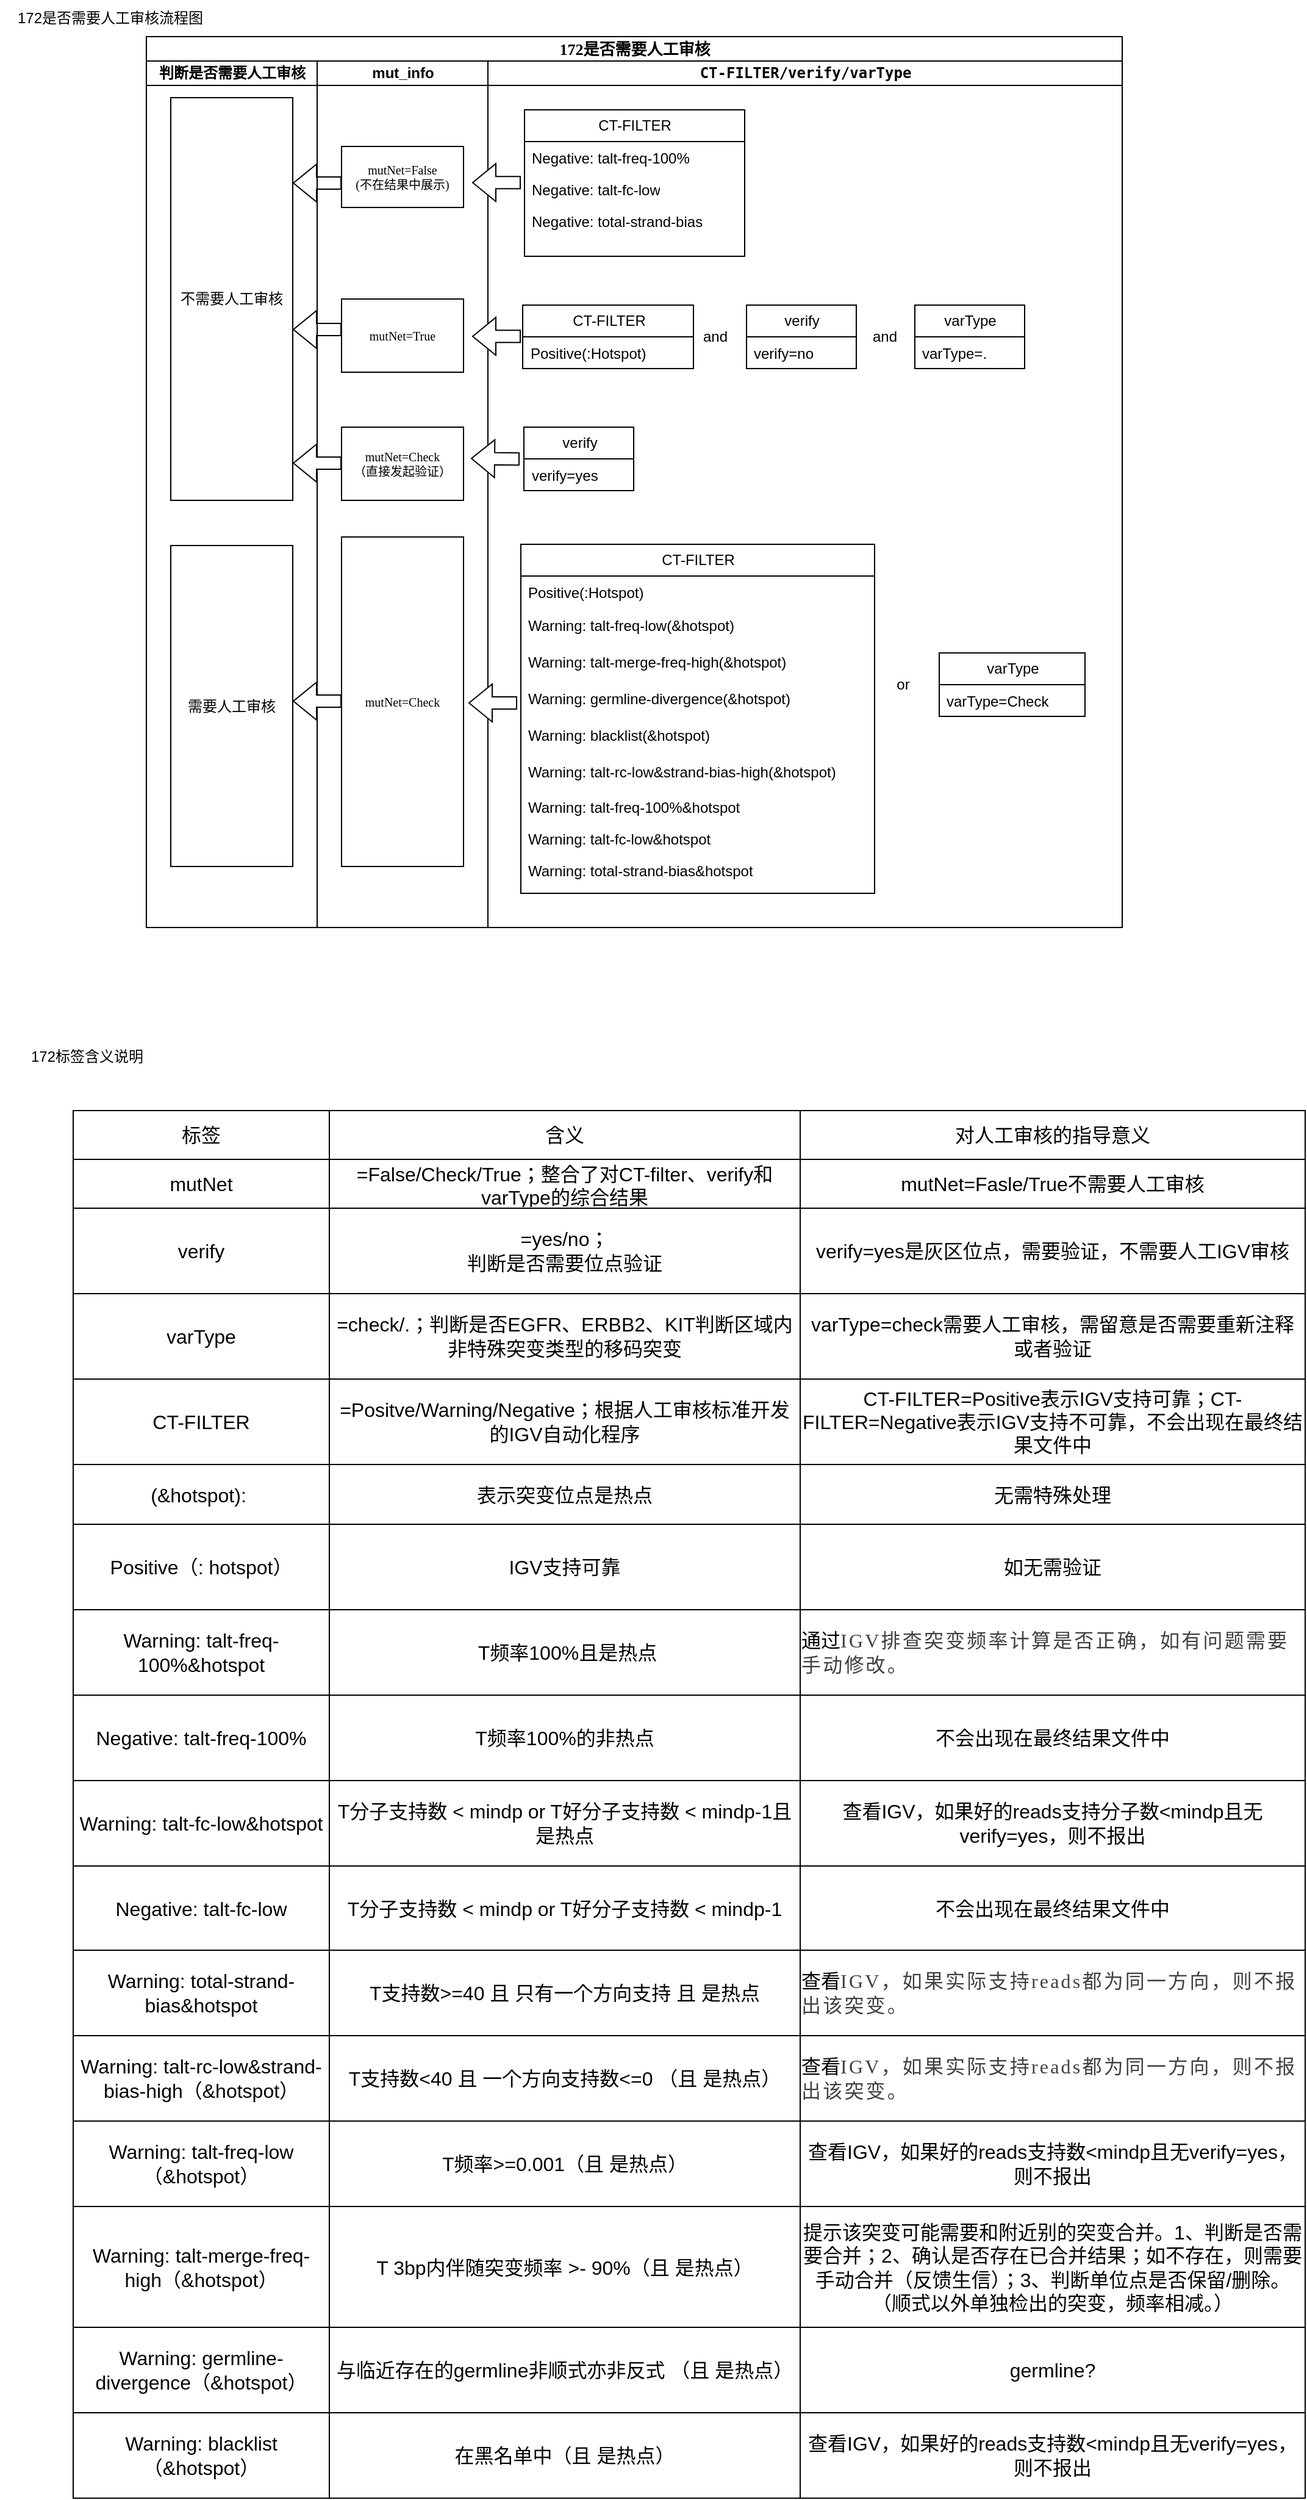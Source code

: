 <mxfile version="23.1.5" type="github">
  <diagram name="172" id="74e2e168-ea6b-b213-b513-2b3c1d86103e">
    <mxGraphModel dx="1036" dy="1428" grid="1" gridSize="10" guides="1" tooltips="1" connect="1" arrows="1" fold="1" page="1" pageScale="1" pageWidth="1100" pageHeight="850" background="none" math="0" shadow="0">
      <root>
        <mxCell id="0" />
        <mxCell id="1" parent="0" />
        <mxCell id="77e6c97f196da883-1" value="&lt;font style=&quot;font-size: 13px;&quot;&gt;172是否需要人工审核&lt;/font&gt;" style="swimlane;html=1;childLayout=stackLayout;startSize=20;rounded=0;shadow=0;labelBackgroundColor=none;strokeWidth=1;fontFamily=Verdana;fontSize=8;align=center;" parent="1" vertex="1">
          <mxGeometry x="120" y="-810" width="800" height="730" as="geometry" />
        </mxCell>
        <mxCell id="77e6c97f196da883-2" value="判断是否需要人工审核" style="swimlane;html=1;startSize=20;shadow=0;" parent="77e6c97f196da883-1" vertex="1">
          <mxGeometry y="20" width="140" height="710" as="geometry" />
        </mxCell>
        <mxCell id="77e6c97f196da883-8" value="不需要人工审核" style="rounded=0;whiteSpace=wrap;html=1;shadow=0;labelBackgroundColor=none;strokeWidth=1;fontFamily=Verdana;fontSize=12;align=center;glass=1;fillColor=none;" parent="77e6c97f196da883-2" vertex="1">
          <mxGeometry x="20" y="30" width="100" height="330" as="geometry" />
        </mxCell>
        <mxCell id="Ntkf2nLQN6CGH8CM93F0-73" value="需要人工审核" style="rounded=0;whiteSpace=wrap;html=1;shadow=0;labelBackgroundColor=none;strokeWidth=1;fontFamily=Verdana;fontSize=12;align=center;glass=1;fillColor=none;" parent="77e6c97f196da883-2" vertex="1">
          <mxGeometry x="20" y="397" width="100" height="263" as="geometry" />
        </mxCell>
        <mxCell id="a5Jmv1ovsEIgKHmmvxp4-178" value="" style="shape=flexArrow;endArrow=classic;html=1;rounded=0;fillColor=default;" parent="77e6c97f196da883-2" edge="1">
          <mxGeometry width="50" height="50" relative="1" as="geometry">
            <mxPoint x="160" y="220" as="sourcePoint" />
            <mxPoint x="120" y="220" as="targetPoint" />
          </mxGeometry>
        </mxCell>
        <mxCell id="a5Jmv1ovsEIgKHmmvxp4-177" value="" style="shape=flexArrow;endArrow=classic;html=1;rounded=0;fillColor=default;" parent="77e6c97f196da883-2" edge="1">
          <mxGeometry width="50" height="50" relative="1" as="geometry">
            <mxPoint x="160" y="100" as="sourcePoint" />
            <mxPoint x="120" y="100" as="targetPoint" />
          </mxGeometry>
        </mxCell>
        <mxCell id="77e6c97f196da883-3" value="mut_info" style="swimlane;html=1;startSize=20;shadow=0;" parent="77e6c97f196da883-1" vertex="1">
          <mxGeometry x="140" y="20" width="140" height="710" as="geometry" />
        </mxCell>
        <mxCell id="Ntkf2nLQN6CGH8CM93F0-67" value="mutNet=True" style="rounded=0;whiteSpace=wrap;html=1;shadow=0;labelBackgroundColor=none;strokeWidth=1;fontFamily=Verdana;fontSize=10;align=center;glass=1;fillStyle=auto;fillColor=none;" parent="77e6c97f196da883-3" vertex="1">
          <mxGeometry x="20" y="195" width="100" height="60" as="geometry" />
        </mxCell>
        <mxCell id="Ntkf2nLQN6CGH8CM93F0-69" value="mutNet=Check" style="rounded=0;whiteSpace=wrap;html=1;shadow=0;labelBackgroundColor=none;strokeWidth=1;fontFamily=Verdana;fontSize=10;align=center;glass=1;fillStyle=auto;fillColor=none;" parent="77e6c97f196da883-3" vertex="1">
          <mxGeometry x="20" y="390" width="100" height="270" as="geometry" />
        </mxCell>
        <mxCell id="Ntkf2nLQN6CGH8CM93F0-68" value="mutNet=False&lt;br&gt;(不在结果中展示)" style="rounded=0;whiteSpace=wrap;html=1;shadow=0;labelBackgroundColor=none;strokeWidth=1;fontFamily=Verdana;fontSize=10;align=center;glass=1;fillStyle=auto;fillColor=none;" parent="77e6c97f196da883-3" vertex="1">
          <mxGeometry x="20" y="70" width="100" height="50" as="geometry" />
        </mxCell>
        <mxCell id="a5Jmv1ovsEIgKHmmvxp4-11" value="mutNet=Check&lt;br&gt;（直接发起验证）" style="rounded=0;whiteSpace=wrap;html=1;shadow=0;labelBackgroundColor=none;strokeWidth=1;fontFamily=Verdana;fontSize=10;align=center;glass=1;fillStyle=auto;fillColor=none;" parent="77e6c97f196da883-3" vertex="1">
          <mxGeometry x="20" y="300" width="100" height="60" as="geometry" />
        </mxCell>
        <mxCell id="a5Jmv1ovsEIgKHmmvxp4-179" value="" style="shape=flexArrow;endArrow=classic;html=1;rounded=0;fillColor=default;" parent="77e6c97f196da883-3" edge="1">
          <mxGeometry width="50" height="50" relative="1" as="geometry">
            <mxPoint x="20" y="524.5" as="sourcePoint" />
            <mxPoint x="-20" y="524.5" as="targetPoint" />
          </mxGeometry>
        </mxCell>
        <mxCell id="a5Jmv1ovsEIgKHmmvxp4-170" value="" style="shape=flexArrow;endArrow=classic;html=1;rounded=0;fillColor=default;" parent="77e6c97f196da883-3" edge="1">
          <mxGeometry width="50" height="50" relative="1" as="geometry">
            <mxPoint x="20" y="329.5" as="sourcePoint" />
            <mxPoint x="-20" y="329.5" as="targetPoint" />
          </mxGeometry>
        </mxCell>
        <mxCell id="77e6c97f196da883-5" value="&lt;code&gt;&lt;b&gt;CT-FILTER/verify/varType&lt;/b&gt;&lt;/code&gt;" style="swimlane;html=1;startSize=20;fontStyle=0;shadow=0;" parent="77e6c97f196da883-1" vertex="1">
          <mxGeometry x="280" y="20" width="520" height="710" as="geometry" />
        </mxCell>
        <mxCell id="74XeSMvvcMfbmq75COJw-82" value="CT-FILTER" style="swimlane;fontStyle=0;childLayout=stackLayout;horizontal=1;startSize=26;fillColor=none;horizontalStack=0;resizeParent=1;resizeParentMax=0;resizeLast=0;collapsible=1;marginBottom=0;html=1;swimlaneFillColor=none;" parent="77e6c97f196da883-5" vertex="1">
          <mxGeometry x="30" y="40" width="180.5" height="120" as="geometry" />
        </mxCell>
        <mxCell id="74XeSMvvcMfbmq75COJw-83" value="Negative:&amp;nbsp;talt-freq-100%" style="text;strokeColor=none;fillColor=none;align=left;verticalAlign=top;spacingLeft=4;spacingRight=4;overflow=hidden;rotatable=0;points=[[0,0.5],[1,0.5]];portConstraint=eastwest;whiteSpace=wrap;html=1;" parent="74XeSMvvcMfbmq75COJw-82" vertex="1">
          <mxGeometry y="26" width="180.5" height="26" as="geometry" />
        </mxCell>
        <mxCell id="74XeSMvvcMfbmq75COJw-84" value="Negative:&amp;nbsp;talt-fc-low" style="text;strokeColor=none;fillColor=none;align=left;verticalAlign=top;spacingLeft=4;spacingRight=4;overflow=hidden;rotatable=0;points=[[0,0.5],[1,0.5]];portConstraint=eastwest;whiteSpace=wrap;html=1;" parent="74XeSMvvcMfbmq75COJw-82" vertex="1">
          <mxGeometry y="52" width="180.5" height="26" as="geometry" />
        </mxCell>
        <mxCell id="74XeSMvvcMfbmq75COJw-85" value="Negative:&amp;nbsp;total-strand-bias" style="text;strokeColor=none;fillColor=none;align=left;verticalAlign=top;spacingLeft=4;spacingRight=4;overflow=hidden;rotatable=0;points=[[0,0.5],[1,0.5]];portConstraint=eastwest;whiteSpace=wrap;html=1;" parent="74XeSMvvcMfbmq75COJw-82" vertex="1">
          <mxGeometry y="78" width="180.5" height="42" as="geometry" />
        </mxCell>
        <mxCell id="74XeSMvvcMfbmq75COJw-87" value="CT-FILTER" style="swimlane;fontStyle=0;childLayout=stackLayout;horizontal=1;startSize=26;fillColor=none;horizontalStack=0;resizeParent=1;resizeParentMax=0;resizeLast=0;collapsible=1;marginBottom=0;html=1;" parent="77e6c97f196da883-5" vertex="1">
          <mxGeometry x="28.5" y="200" width="140" height="52" as="geometry" />
        </mxCell>
        <mxCell id="74XeSMvvcMfbmq75COJw-88" value="Positive(:Hotspot)" style="text;strokeColor=none;fillColor=none;align=left;verticalAlign=top;spacingLeft=4;spacingRight=4;overflow=hidden;rotatable=0;points=[[0,0.5],[1,0.5]];portConstraint=eastwest;whiteSpace=wrap;html=1;" parent="74XeSMvvcMfbmq75COJw-87" vertex="1">
          <mxGeometry y="26" width="140" height="26" as="geometry" />
        </mxCell>
        <mxCell id="74XeSMvvcMfbmq75COJw-91" value="verify" style="swimlane;fontStyle=0;childLayout=stackLayout;horizontal=1;startSize=26;fillColor=none;horizontalStack=0;resizeParent=1;resizeParentMax=0;resizeLast=0;collapsible=1;marginBottom=0;html=1;" parent="77e6c97f196da883-5" vertex="1">
          <mxGeometry x="212" y="200" width="90" height="52" as="geometry" />
        </mxCell>
        <mxCell id="74XeSMvvcMfbmq75COJw-92" value="verify=no" style="text;strokeColor=none;fillColor=none;align=left;verticalAlign=top;spacingLeft=4;spacingRight=4;overflow=hidden;rotatable=0;points=[[0,0.5],[1,0.5]];portConstraint=eastwest;whiteSpace=wrap;html=1;" parent="74XeSMvvcMfbmq75COJw-91" vertex="1">
          <mxGeometry y="26" width="90" height="26" as="geometry" />
        </mxCell>
        <mxCell id="74XeSMvvcMfbmq75COJw-94" value="varType" style="swimlane;fontStyle=0;childLayout=stackLayout;horizontal=1;startSize=26;fillColor=none;horizontalStack=0;resizeParent=1;resizeParentMax=0;resizeLast=0;collapsible=1;marginBottom=0;html=1;" parent="77e6c97f196da883-5" vertex="1">
          <mxGeometry x="350" y="200" width="90" height="52" as="geometry" />
        </mxCell>
        <mxCell id="74XeSMvvcMfbmq75COJw-95" value="varType=." style="text;strokeColor=none;fillColor=none;align=left;verticalAlign=top;spacingLeft=4;spacingRight=4;overflow=hidden;rotatable=0;points=[[0,0.5],[1,0.5]];portConstraint=eastwest;whiteSpace=wrap;html=1;" parent="74XeSMvvcMfbmq75COJw-94" vertex="1">
          <mxGeometry y="26" width="90" height="26" as="geometry" />
        </mxCell>
        <mxCell id="a5Jmv1ovsEIgKHmmvxp4-5" value="and" style="text;html=1;align=center;verticalAlign=middle;resizable=0;points=[];autosize=1;strokeColor=none;fillColor=none;" parent="77e6c97f196da883-5" vertex="1">
          <mxGeometry x="305" y="211" width="40" height="30" as="geometry" />
        </mxCell>
        <mxCell id="a5Jmv1ovsEIgKHmmvxp4-6" value="and" style="text;html=1;align=center;verticalAlign=middle;resizable=0;points=[];autosize=1;strokeColor=none;fillColor=none;" parent="77e6c97f196da883-5" vertex="1">
          <mxGeometry x="165.5" y="211" width="40" height="30" as="geometry" />
        </mxCell>
        <mxCell id="a5Jmv1ovsEIgKHmmvxp4-7" value="CT-FILTER" style="swimlane;fontStyle=0;childLayout=stackLayout;horizontal=1;startSize=26;fillColor=none;horizontalStack=0;resizeParent=1;resizeParentMax=0;resizeLast=0;collapsible=1;marginBottom=0;html=1;" parent="77e6c97f196da883-5" vertex="1">
          <mxGeometry x="27" y="396" width="290" height="286" as="geometry" />
        </mxCell>
        <mxCell id="JdmcM7TiIVC_QfUCIf37-8" value="Positive(:Hotspot)" style="text;strokeColor=none;fillColor=none;align=left;verticalAlign=top;spacingLeft=4;spacingRight=4;overflow=hidden;rotatable=0;points=[[0,0.5],[1,0.5]];portConstraint=eastwest;whiteSpace=wrap;html=1;" vertex="1" parent="a5Jmv1ovsEIgKHmmvxp4-7">
          <mxGeometry y="26" width="290" height="26" as="geometry" />
        </mxCell>
        <mxCell id="a5Jmv1ovsEIgKHmmvxp4-130" value="Warning:&amp;nbsp;talt-freq-low(&amp;amp;hotspot)" style="text;fillColor=none;align=left;verticalAlign=middle;spacingLeft=4;spacingRight=4;overflow=hidden;points=[[0,0.5],[1,0.5]];portConstraint=eastwest;rotatable=0;whiteSpace=wrap;html=1;" parent="a5Jmv1ovsEIgKHmmvxp4-7" vertex="1">
          <mxGeometry y="52" width="290" height="30" as="geometry" />
        </mxCell>
        <mxCell id="a5Jmv1ovsEIgKHmmvxp4-128" value="Warning:&amp;nbsp;talt-merge-freq-high(&amp;amp;hotspot)" style="text;strokeColor=none;fillColor=none;align=left;verticalAlign=middle;spacingLeft=4;spacingRight=4;overflow=hidden;points=[[0,0.5],[1,0.5]];portConstraint=eastwest;rotatable=0;whiteSpace=wrap;html=1;" parent="a5Jmv1ovsEIgKHmmvxp4-7" vertex="1">
          <mxGeometry y="82" width="290" height="30" as="geometry" />
        </mxCell>
        <mxCell id="a5Jmv1ovsEIgKHmmvxp4-127" value="Warning:&amp;nbsp;germline-divergence(&amp;amp;hotspot)" style="text;strokeColor=none;fillColor=none;align=left;verticalAlign=middle;spacingLeft=4;spacingRight=4;overflow=hidden;points=[[0,0.5],[1,0.5]];portConstraint=eastwest;rotatable=0;whiteSpace=wrap;html=1;" parent="a5Jmv1ovsEIgKHmmvxp4-7" vertex="1">
          <mxGeometry y="112" width="290" height="30" as="geometry" />
        </mxCell>
        <mxCell id="a5Jmv1ovsEIgKHmmvxp4-126" value="Warning:&amp;nbsp;blacklist(&amp;amp;hotspot)" style="text;strokeColor=none;fillColor=none;align=left;verticalAlign=middle;spacingLeft=4;spacingRight=4;overflow=hidden;points=[[0,0.5],[1,0.5]];portConstraint=eastwest;rotatable=0;whiteSpace=wrap;html=1;" parent="a5Jmv1ovsEIgKHmmvxp4-7" vertex="1">
          <mxGeometry y="142" width="290" height="30" as="geometry" />
        </mxCell>
        <mxCell id="a5Jmv1ovsEIgKHmmvxp4-125" value="Warning:&amp;nbsp;talt-rc-low&amp;amp;strand-bias-high(&amp;amp;hotspot)" style="text;strokeColor=none;fillColor=none;align=left;verticalAlign=middle;spacingLeft=4;spacingRight=4;overflow=hidden;points=[[0,0.5],[1,0.5]];portConstraint=eastwest;rotatable=0;whiteSpace=wrap;html=1;" parent="a5Jmv1ovsEIgKHmmvxp4-7" vertex="1">
          <mxGeometry y="172" width="290" height="30" as="geometry" />
        </mxCell>
        <mxCell id="a5Jmv1ovsEIgKHmmvxp4-117" value="" style="group;strokeColor=none;" parent="a5Jmv1ovsEIgKHmmvxp4-7" vertex="1" connectable="0">
          <mxGeometry y="202" width="290" height="84" as="geometry" />
        </mxCell>
        <mxCell id="a5Jmv1ovsEIgKHmmvxp4-8" value="Warning:&amp;nbsp;talt-freq-100%&amp;amp;hotspot" style="text;strokeColor=none;fillColor=none;align=left;verticalAlign=top;spacingLeft=4;spacingRight=4;overflow=hidden;rotatable=0;points=[[0,0.5],[1,0.5]];portConstraint=eastwest;whiteSpace=wrap;html=1;" parent="a5Jmv1ovsEIgKHmmvxp4-117" vertex="1">
          <mxGeometry width="290" height="26" as="geometry" />
        </mxCell>
        <mxCell id="a5Jmv1ovsEIgKHmmvxp4-9" value="Warning: talt-fc-low&amp;amp;hotspot" style="text;strokeColor=none;fillColor=none;align=left;verticalAlign=top;spacingLeft=4;spacingRight=4;overflow=hidden;rotatable=0;points=[[0,0.5],[1,0.5]];portConstraint=eastwest;whiteSpace=wrap;html=1;" parent="a5Jmv1ovsEIgKHmmvxp4-117" vertex="1">
          <mxGeometry y="26" width="290" height="26" as="geometry" />
        </mxCell>
        <mxCell id="a5Jmv1ovsEIgKHmmvxp4-10" value="Warning:&amp;nbsp;total-strand-bias&amp;amp;hotspot" style="text;strokeColor=none;fillColor=none;align=left;verticalAlign=top;spacingLeft=4;spacingRight=4;overflow=hidden;rotatable=0;points=[[0,0.5],[1,0.5]];portConstraint=eastwest;whiteSpace=wrap;html=1;" parent="a5Jmv1ovsEIgKHmmvxp4-117" vertex="1">
          <mxGeometry y="52" width="290" height="32" as="geometry" />
        </mxCell>
        <mxCell id="a5Jmv1ovsEIgKHmmvxp4-40" value="verify" style="swimlane;fontStyle=0;childLayout=stackLayout;horizontal=1;startSize=26;fillColor=none;horizontalStack=0;resizeParent=1;resizeParentMax=0;resizeLast=0;collapsible=1;marginBottom=0;html=1;" parent="77e6c97f196da883-5" vertex="1">
          <mxGeometry x="29.5" y="300" width="90" height="52" as="geometry" />
        </mxCell>
        <mxCell id="a5Jmv1ovsEIgKHmmvxp4-41" value="verify=yes" style="text;strokeColor=none;fillColor=none;align=left;verticalAlign=top;spacingLeft=4;spacingRight=4;overflow=hidden;rotatable=0;points=[[0,0.5],[1,0.5]];portConstraint=eastwest;whiteSpace=wrap;html=1;" parent="a5Jmv1ovsEIgKHmmvxp4-40" vertex="1">
          <mxGeometry y="26" width="90" height="26" as="geometry" />
        </mxCell>
        <mxCell id="a5Jmv1ovsEIgKHmmvxp4-69" value="varType" style="swimlane;fontStyle=0;childLayout=stackLayout;horizontal=1;startSize=26;fillColor=none;horizontalStack=0;resizeParent=1;resizeParentMax=0;resizeLast=0;collapsible=1;marginBottom=0;html=1;" parent="77e6c97f196da883-5" vertex="1">
          <mxGeometry x="370" y="485" width="119.5" height="52" as="geometry" />
        </mxCell>
        <mxCell id="a5Jmv1ovsEIgKHmmvxp4-70" value="varType=Check" style="text;strokeColor=none;fillColor=none;align=left;verticalAlign=top;spacingLeft=4;spacingRight=4;overflow=hidden;rotatable=0;points=[[0,0.5],[1,0.5]];portConstraint=eastwest;whiteSpace=wrap;html=1;" parent="a5Jmv1ovsEIgKHmmvxp4-69" vertex="1">
          <mxGeometry y="26" width="119.5" height="26" as="geometry" />
        </mxCell>
        <mxCell id="a5Jmv1ovsEIgKHmmvxp4-115" value="or" style="text;html=1;align=center;verticalAlign=middle;resizable=0;points=[];autosize=1;strokeColor=none;fillColor=none;" parent="77e6c97f196da883-5" vertex="1">
          <mxGeometry x="325" y="496" width="30" height="30" as="geometry" />
        </mxCell>
        <mxCell id="a5Jmv1ovsEIgKHmmvxp4-171" value="" style="shape=flexArrow;endArrow=classic;html=1;rounded=0;fillColor=default;" parent="77e6c97f196da883-5" edge="1">
          <mxGeometry width="50" height="50" relative="1" as="geometry">
            <mxPoint x="24" y="526" as="sourcePoint" />
            <mxPoint x="-16" y="526" as="targetPoint" />
          </mxGeometry>
        </mxCell>
        <mxCell id="a5Jmv1ovsEIgKHmmvxp4-172" value="" style="shape=flexArrow;endArrow=classic;html=1;rounded=0;fillColor=default;" parent="77e6c97f196da883-5" edge="1">
          <mxGeometry width="50" height="50" relative="1" as="geometry">
            <mxPoint x="27" y="225.58" as="sourcePoint" />
            <mxPoint x="-13" y="225.58" as="targetPoint" />
          </mxGeometry>
        </mxCell>
        <mxCell id="a5Jmv1ovsEIgKHmmvxp4-169" value="" style="shape=flexArrow;endArrow=classic;html=1;rounded=0;fillColor=default;" parent="77e6c97f196da883-5" edge="1">
          <mxGeometry width="50" height="50" relative="1" as="geometry">
            <mxPoint x="27" y="99.58" as="sourcePoint" />
            <mxPoint x="-13" y="99.58" as="targetPoint" />
          </mxGeometry>
        </mxCell>
        <mxCell id="a5Jmv1ovsEIgKHmmvxp4-168" value="" style="shape=flexArrow;endArrow=classic;html=1;rounded=0;fillColor=default;" parent="77e6c97f196da883-5" edge="1">
          <mxGeometry width="50" height="50" relative="1" as="geometry">
            <mxPoint x="26" y="326.08" as="sourcePoint" />
            <mxPoint x="-14" y="325.58" as="targetPoint" />
          </mxGeometry>
        </mxCell>
        <mxCell id="sK7v8ZVmqhWhGG1hjcXt-1" value="172是否需要人工审核流程图" style="text;html=1;align=center;verticalAlign=middle;resizable=0;points=[];autosize=1;strokeColor=none;fillColor=none;" parent="1" vertex="1">
          <mxGeometry y="-840" width="180" height="30" as="geometry" />
        </mxCell>
        <mxCell id="sK7v8ZVmqhWhGG1hjcXt-2" value="172标签含义说明" style="text;html=1;align=center;verticalAlign=middle;resizable=0;points=[];autosize=1;strokeColor=none;fillColor=none;" parent="1" vertex="1">
          <mxGeometry x="11" y="11" width="120" height="30" as="geometry" />
        </mxCell>
        <mxCell id="PxTjI0f82RKwkP7TFESD-1" value="" style="shape=table;startSize=0;container=1;collapsible=0;childLayout=tableLayout;fontSize=16;" parent="1" vertex="1">
          <mxGeometry x="60" y="70" width="1010.0" height="1137" as="geometry" />
        </mxCell>
        <mxCell id="PxTjI0f82RKwkP7TFESD-2" value="" style="shape=tableRow;horizontal=0;startSize=0;swimlaneHead=0;swimlaneBody=0;strokeColor=inherit;top=0;left=0;bottom=0;right=0;collapsible=0;dropTarget=0;fillColor=none;points=[[0,0.5],[1,0.5]];portConstraint=eastwest;fontSize=16;" parent="PxTjI0f82RKwkP7TFESD-1" vertex="1">
          <mxGeometry width="1010.0" height="40" as="geometry" />
        </mxCell>
        <mxCell id="PxTjI0f82RKwkP7TFESD-3" value="标签" style="shape=partialRectangle;html=1;whiteSpace=wrap;connectable=0;strokeColor=inherit;overflow=hidden;fillColor=none;top=0;left=0;bottom=0;right=0;pointerEvents=1;fontSize=16;" parent="PxTjI0f82RKwkP7TFESD-2" vertex="1">
          <mxGeometry width="210" height="40" as="geometry">
            <mxRectangle width="210" height="40" as="alternateBounds" />
          </mxGeometry>
        </mxCell>
        <mxCell id="PxTjI0f82RKwkP7TFESD-4" value="含义" style="shape=partialRectangle;html=1;whiteSpace=wrap;connectable=0;strokeColor=inherit;overflow=hidden;fillColor=none;top=0;left=0;bottom=0;right=0;pointerEvents=1;fontSize=16;" parent="PxTjI0f82RKwkP7TFESD-2" vertex="1">
          <mxGeometry x="210" width="386" height="40" as="geometry">
            <mxRectangle width="386" height="40" as="alternateBounds" />
          </mxGeometry>
        </mxCell>
        <mxCell id="PxTjI0f82RKwkP7TFESD-5" value="对人工审核的指导意义" style="shape=partialRectangle;html=1;whiteSpace=wrap;connectable=0;strokeColor=inherit;overflow=hidden;fillColor=none;top=0;left=0;bottom=0;right=0;pointerEvents=1;fontSize=16;" parent="PxTjI0f82RKwkP7TFESD-2" vertex="1">
          <mxGeometry x="596" width="414" height="40" as="geometry">
            <mxRectangle width="414" height="40" as="alternateBounds" />
          </mxGeometry>
        </mxCell>
        <mxCell id="PxTjI0f82RKwkP7TFESD-6" value="" style="shape=tableRow;horizontal=0;startSize=0;swimlaneHead=0;swimlaneBody=0;strokeColor=inherit;top=0;left=0;bottom=0;right=0;collapsible=0;dropTarget=0;fillColor=none;points=[[0,0.5],[1,0.5]];portConstraint=eastwest;fontSize=16;" parent="PxTjI0f82RKwkP7TFESD-1" vertex="1">
          <mxGeometry y="40" width="1010.0" height="40" as="geometry" />
        </mxCell>
        <mxCell id="PxTjI0f82RKwkP7TFESD-7" value="mutNet" style="shape=partialRectangle;html=1;whiteSpace=wrap;connectable=0;strokeColor=inherit;overflow=hidden;fillColor=none;top=0;left=0;bottom=0;right=0;pointerEvents=1;fontSize=16;" parent="PxTjI0f82RKwkP7TFESD-6" vertex="1">
          <mxGeometry width="210" height="40" as="geometry">
            <mxRectangle width="210" height="40" as="alternateBounds" />
          </mxGeometry>
        </mxCell>
        <mxCell id="PxTjI0f82RKwkP7TFESD-8" value="=False/Check/True；整合了对CT-filter、verify和varType的综合结果" style="shape=partialRectangle;html=1;whiteSpace=wrap;connectable=0;strokeColor=inherit;overflow=hidden;fillColor=none;top=0;left=0;bottom=0;right=0;pointerEvents=1;fontSize=16;" parent="PxTjI0f82RKwkP7TFESD-6" vertex="1">
          <mxGeometry x="210" width="386" height="40" as="geometry">
            <mxRectangle width="386" height="40" as="alternateBounds" />
          </mxGeometry>
        </mxCell>
        <mxCell id="PxTjI0f82RKwkP7TFESD-9" value="mutNet=Fasle/True不需要人工审核" style="shape=partialRectangle;html=1;whiteSpace=wrap;connectable=0;strokeColor=inherit;overflow=hidden;fillColor=none;top=0;left=0;bottom=0;right=0;pointerEvents=1;fontSize=16;" parent="PxTjI0f82RKwkP7TFESD-6" vertex="1">
          <mxGeometry x="596" width="414" height="40" as="geometry">
            <mxRectangle width="414" height="40" as="alternateBounds" />
          </mxGeometry>
        </mxCell>
        <mxCell id="PxTjI0f82RKwkP7TFESD-22" value="" style="shape=tableRow;horizontal=0;startSize=0;swimlaneHead=0;swimlaneBody=0;strokeColor=inherit;top=0;left=0;bottom=0;right=0;collapsible=0;dropTarget=0;fillColor=none;points=[[0,0.5],[1,0.5]];portConstraint=eastwest;fontSize=16;" parent="PxTjI0f82RKwkP7TFESD-1" vertex="1">
          <mxGeometry y="80" width="1010.0" height="70" as="geometry" />
        </mxCell>
        <mxCell id="PxTjI0f82RKwkP7TFESD-23" value="verify" style="shape=partialRectangle;html=1;whiteSpace=wrap;connectable=0;strokeColor=inherit;overflow=hidden;fillColor=none;top=0;left=0;bottom=0;right=0;pointerEvents=1;fontSize=16;" parent="PxTjI0f82RKwkP7TFESD-22" vertex="1">
          <mxGeometry width="210" height="70" as="geometry">
            <mxRectangle width="210" height="70" as="alternateBounds" />
          </mxGeometry>
        </mxCell>
        <mxCell id="PxTjI0f82RKwkP7TFESD-24" value="=yes/no；&lt;br&gt;判断是否需要位点验证" style="shape=partialRectangle;html=1;whiteSpace=wrap;connectable=0;strokeColor=inherit;overflow=hidden;fillColor=none;top=0;left=0;bottom=0;right=0;pointerEvents=1;fontSize=16;" parent="PxTjI0f82RKwkP7TFESD-22" vertex="1">
          <mxGeometry x="210" width="386" height="70" as="geometry">
            <mxRectangle width="386" height="70" as="alternateBounds" />
          </mxGeometry>
        </mxCell>
        <mxCell id="PxTjI0f82RKwkP7TFESD-25" value="verify=yes是灰区位点，需要验证，不需要人工IGV审核" style="shape=partialRectangle;html=1;whiteSpace=wrap;connectable=0;strokeColor=inherit;overflow=hidden;fillColor=none;top=0;left=0;bottom=0;right=0;pointerEvents=1;fontSize=16;" parent="PxTjI0f82RKwkP7TFESD-22" vertex="1">
          <mxGeometry x="596" width="414" height="70" as="geometry">
            <mxRectangle width="414" height="70" as="alternateBounds" />
          </mxGeometry>
        </mxCell>
        <mxCell id="PxTjI0f82RKwkP7TFESD-18" value="" style="shape=tableRow;horizontal=0;startSize=0;swimlaneHead=0;swimlaneBody=0;strokeColor=inherit;top=0;left=0;bottom=0;right=0;collapsible=0;dropTarget=0;fillColor=none;points=[[0,0.5],[1,0.5]];portConstraint=eastwest;fontSize=16;" parent="PxTjI0f82RKwkP7TFESD-1" vertex="1">
          <mxGeometry y="150" width="1010.0" height="70" as="geometry" />
        </mxCell>
        <mxCell id="PxTjI0f82RKwkP7TFESD-19" value="varType" style="shape=partialRectangle;html=1;whiteSpace=wrap;connectable=0;strokeColor=inherit;overflow=hidden;fillColor=none;top=0;left=0;bottom=0;right=0;pointerEvents=1;fontSize=16;" parent="PxTjI0f82RKwkP7TFESD-18" vertex="1">
          <mxGeometry width="210" height="70" as="geometry">
            <mxRectangle width="210" height="70" as="alternateBounds" />
          </mxGeometry>
        </mxCell>
        <mxCell id="PxTjI0f82RKwkP7TFESD-20" value="=check/.；判断是否EGFR、ERBB2、KIT判断区域内非特殊突变类型的移码突变" style="shape=partialRectangle;html=1;whiteSpace=wrap;connectable=0;strokeColor=inherit;overflow=hidden;fillColor=none;top=0;left=0;bottom=0;right=0;pointerEvents=1;fontSize=16;" parent="PxTjI0f82RKwkP7TFESD-18" vertex="1">
          <mxGeometry x="210" width="386" height="70" as="geometry">
            <mxRectangle width="386" height="70" as="alternateBounds" />
          </mxGeometry>
        </mxCell>
        <mxCell id="PxTjI0f82RKwkP7TFESD-21" value="varType=check需要人工审核，需留意是否需要重新注释或者验证" style="shape=partialRectangle;html=1;whiteSpace=wrap;connectable=0;strokeColor=inherit;overflow=hidden;fillColor=none;top=0;left=0;bottom=0;right=0;pointerEvents=1;fontSize=16;" parent="PxTjI0f82RKwkP7TFESD-18" vertex="1">
          <mxGeometry x="596" width="414" height="70" as="geometry">
            <mxRectangle width="414" height="70" as="alternateBounds" />
          </mxGeometry>
        </mxCell>
        <mxCell id="PxTjI0f82RKwkP7TFESD-30" value="" style="shape=tableRow;horizontal=0;startSize=0;swimlaneHead=0;swimlaneBody=0;strokeColor=inherit;top=0;left=0;bottom=0;right=0;collapsible=0;dropTarget=0;fillColor=none;points=[[0,0.5],[1,0.5]];portConstraint=eastwest;fontSize=16;" parent="PxTjI0f82RKwkP7TFESD-1" vertex="1">
          <mxGeometry y="220" width="1010.0" height="70" as="geometry" />
        </mxCell>
        <mxCell id="PxTjI0f82RKwkP7TFESD-31" value="CT-FILTER" style="shape=partialRectangle;html=1;whiteSpace=wrap;connectable=0;strokeColor=inherit;overflow=hidden;fillColor=none;top=0;left=0;bottom=0;right=0;pointerEvents=1;fontSize=16;" parent="PxTjI0f82RKwkP7TFESD-30" vertex="1">
          <mxGeometry width="210" height="70" as="geometry">
            <mxRectangle width="210" height="70" as="alternateBounds" />
          </mxGeometry>
        </mxCell>
        <mxCell id="PxTjI0f82RKwkP7TFESD-32" value="=Positve/Warning/Negative；根据人工审核标准开发的IGV自动化程序" style="shape=partialRectangle;html=1;whiteSpace=wrap;connectable=0;strokeColor=inherit;overflow=hidden;fillColor=none;top=0;left=0;bottom=0;right=0;pointerEvents=1;fontSize=16;" parent="PxTjI0f82RKwkP7TFESD-30" vertex="1">
          <mxGeometry x="210" width="386" height="70" as="geometry">
            <mxRectangle width="386" height="70" as="alternateBounds" />
          </mxGeometry>
        </mxCell>
        <mxCell id="PxTjI0f82RKwkP7TFESD-33" value="CT-FILTER=Positive表示IGV支持可靠；CT-FILTER=Negative表示IGV支持不可靠，不会出现在最终结果文件中" style="shape=partialRectangle;html=1;whiteSpace=wrap;connectable=0;strokeColor=inherit;overflow=hidden;fillColor=none;top=0;left=0;bottom=0;right=0;pointerEvents=1;fontSize=16;" parent="PxTjI0f82RKwkP7TFESD-30" vertex="1">
          <mxGeometry x="596" width="414" height="70" as="geometry">
            <mxRectangle width="414" height="70" as="alternateBounds" />
          </mxGeometry>
        </mxCell>
        <mxCell id="PxTjI0f82RKwkP7TFESD-38" value="" style="shape=tableRow;horizontal=0;startSize=0;swimlaneHead=0;swimlaneBody=0;strokeColor=inherit;top=0;left=0;bottom=0;right=0;collapsible=0;dropTarget=0;fillColor=none;points=[[0,0.5],[1,0.5]];portConstraint=eastwest;fontSize=16;" parent="PxTjI0f82RKwkP7TFESD-1" vertex="1">
          <mxGeometry y="290" width="1010.0" height="49" as="geometry" />
        </mxCell>
        <mxCell id="PxTjI0f82RKwkP7TFESD-39" value="(&amp;amp;hotspot):&amp;nbsp;" style="shape=partialRectangle;html=1;whiteSpace=wrap;connectable=0;strokeColor=inherit;overflow=hidden;fillColor=none;top=0;left=0;bottom=0;right=0;pointerEvents=1;fontSize=16;" parent="PxTjI0f82RKwkP7TFESD-38" vertex="1">
          <mxGeometry width="210" height="49" as="geometry">
            <mxRectangle width="210" height="49" as="alternateBounds" />
          </mxGeometry>
        </mxCell>
        <mxCell id="PxTjI0f82RKwkP7TFESD-40" value="表示突变位点是热点" style="shape=partialRectangle;html=1;whiteSpace=wrap;connectable=0;strokeColor=inherit;overflow=hidden;fillColor=none;top=0;left=0;bottom=0;right=0;pointerEvents=1;fontSize=16;" parent="PxTjI0f82RKwkP7TFESD-38" vertex="1">
          <mxGeometry x="210" width="386" height="49" as="geometry">
            <mxRectangle width="386" height="49" as="alternateBounds" />
          </mxGeometry>
        </mxCell>
        <mxCell id="PxTjI0f82RKwkP7TFESD-41" value="无需特殊处理" style="shape=partialRectangle;html=1;whiteSpace=wrap;connectable=0;strokeColor=inherit;overflow=hidden;fillColor=none;top=0;left=0;bottom=0;right=0;pointerEvents=1;fontSize=16;" parent="PxTjI0f82RKwkP7TFESD-38" vertex="1">
          <mxGeometry x="596" width="414" height="49" as="geometry">
            <mxRectangle width="414" height="49" as="alternateBounds" />
          </mxGeometry>
        </mxCell>
        <mxCell id="JdmcM7TiIVC_QfUCIf37-1" value="" style="shape=tableRow;horizontal=0;startSize=0;swimlaneHead=0;swimlaneBody=0;strokeColor=inherit;top=0;left=0;bottom=0;right=0;collapsible=0;dropTarget=0;fillColor=none;points=[[0,0.5],[1,0.5]];portConstraint=eastwest;fontSize=16;" vertex="1" parent="PxTjI0f82RKwkP7TFESD-1">
          <mxGeometry y="339" width="1010.0" height="70" as="geometry" />
        </mxCell>
        <mxCell id="JdmcM7TiIVC_QfUCIf37-2" value="Positive（: hotspot）" style="shape=partialRectangle;html=1;whiteSpace=wrap;connectable=0;strokeColor=inherit;overflow=hidden;fillColor=none;top=0;left=0;bottom=0;right=0;pointerEvents=1;fontSize=16;" vertex="1" parent="JdmcM7TiIVC_QfUCIf37-1">
          <mxGeometry width="210" height="70" as="geometry">
            <mxRectangle width="210" height="70" as="alternateBounds" />
          </mxGeometry>
        </mxCell>
        <mxCell id="JdmcM7TiIVC_QfUCIf37-3" value="IGV支持可靠" style="shape=partialRectangle;html=1;whiteSpace=wrap;connectable=0;strokeColor=inherit;overflow=hidden;fillColor=none;top=0;left=0;bottom=0;right=0;pointerEvents=1;fontSize=16;" vertex="1" parent="JdmcM7TiIVC_QfUCIf37-1">
          <mxGeometry x="210" width="386" height="70" as="geometry">
            <mxRectangle width="386" height="70" as="alternateBounds" />
          </mxGeometry>
        </mxCell>
        <mxCell id="JdmcM7TiIVC_QfUCIf37-4" value="&lt;p style=&quot;line-height: 120%; margin-top: 0pt; margin-bottom: 0pt; margin-left: 0in; text-indent: 0in; text-align: left; direction: ltr; unicode-bidi: embed; word-break: normal;&quot;&gt;如无需验证&lt;/p&gt;" style="shape=partialRectangle;html=1;whiteSpace=wrap;connectable=0;strokeColor=inherit;overflow=hidden;fillColor=none;top=0;left=0;bottom=0;right=0;pointerEvents=1;fontSize=16;" vertex="1" parent="JdmcM7TiIVC_QfUCIf37-1">
          <mxGeometry x="596" width="414" height="70" as="geometry">
            <mxRectangle width="414" height="70" as="alternateBounds" />
          </mxGeometry>
        </mxCell>
        <mxCell id="PxTjI0f82RKwkP7TFESD-34" value="" style="shape=tableRow;horizontal=0;startSize=0;swimlaneHead=0;swimlaneBody=0;strokeColor=inherit;top=0;left=0;bottom=0;right=0;collapsible=0;dropTarget=0;fillColor=none;points=[[0,0.5],[1,0.5]];portConstraint=eastwest;fontSize=16;" parent="PxTjI0f82RKwkP7TFESD-1" vertex="1">
          <mxGeometry y="409" width="1010.0" height="70" as="geometry" />
        </mxCell>
        <mxCell id="PxTjI0f82RKwkP7TFESD-35" value="Warning:&amp;nbsp;talt-freq-100%&amp;amp;hotspot" style="shape=partialRectangle;html=1;whiteSpace=wrap;connectable=0;strokeColor=inherit;overflow=hidden;fillColor=none;top=0;left=0;bottom=0;right=0;pointerEvents=1;fontSize=16;" parent="PxTjI0f82RKwkP7TFESD-34" vertex="1">
          <mxGeometry width="210" height="70" as="geometry">
            <mxRectangle width="210" height="70" as="alternateBounds" />
          </mxGeometry>
        </mxCell>
        <mxCell id="PxTjI0f82RKwkP7TFESD-36" value="&amp;nbsp;T频率100%且是热点" style="shape=partialRectangle;html=1;whiteSpace=wrap;connectable=0;strokeColor=inherit;overflow=hidden;fillColor=none;top=0;left=0;bottom=0;right=0;pointerEvents=1;fontSize=16;" parent="PxTjI0f82RKwkP7TFESD-34" vertex="1">
          <mxGeometry x="210" width="386" height="70" as="geometry">
            <mxRectangle width="386" height="70" as="alternateBounds" />
          </mxGeometry>
        </mxCell>
        <mxCell id="PxTjI0f82RKwkP7TFESD-37" value="&lt;p style=&quot;line-height: 120%; margin-top: 0pt; margin-bottom: 0pt; margin-left: 0in; text-indent: 0in; text-align: left; direction: ltr; unicode-bidi: embed; word-break: normal;&quot;&gt;通过&lt;span style=&quot;font-family: 微软雅黑; color: rgb(64, 64, 64); letter-spacing: 1.2pt;&quot;&gt;IGV&lt;/span&gt;&lt;span style=&quot;font-family: 微软雅黑; color: rgb(64, 64, 64); letter-spacing: 1.2pt;&quot;&gt;排查突变频率计算是否正确，如有问题需要手动修改。&lt;/span&gt;&lt;/p&gt;" style="shape=partialRectangle;html=1;whiteSpace=wrap;connectable=0;strokeColor=inherit;overflow=hidden;fillColor=none;top=0;left=0;bottom=0;right=0;pointerEvents=1;fontSize=16;" parent="PxTjI0f82RKwkP7TFESD-34" vertex="1">
          <mxGeometry x="596" width="414" height="70" as="geometry">
            <mxRectangle width="414" height="70" as="alternateBounds" />
          </mxGeometry>
        </mxCell>
        <mxCell id="PxTjI0f82RKwkP7TFESD-42" value="" style="shape=tableRow;horizontal=0;startSize=0;swimlaneHead=0;swimlaneBody=0;strokeColor=inherit;top=0;left=0;bottom=0;right=0;collapsible=0;dropTarget=0;fillColor=none;points=[[0,0.5],[1,0.5]];portConstraint=eastwest;fontSize=16;" parent="PxTjI0f82RKwkP7TFESD-1" vertex="1">
          <mxGeometry y="479" width="1010.0" height="70" as="geometry" />
        </mxCell>
        <mxCell id="PxTjI0f82RKwkP7TFESD-43" value="Negative:&amp;nbsp;talt-freq-100%" style="shape=partialRectangle;html=1;whiteSpace=wrap;connectable=0;strokeColor=inherit;overflow=hidden;fillColor=none;top=0;left=0;bottom=0;right=0;pointerEvents=1;fontSize=16;" parent="PxTjI0f82RKwkP7TFESD-42" vertex="1">
          <mxGeometry width="210" height="70" as="geometry">
            <mxRectangle width="210" height="70" as="alternateBounds" />
          </mxGeometry>
        </mxCell>
        <mxCell id="PxTjI0f82RKwkP7TFESD-44" value="T频率100%的非热点" style="shape=partialRectangle;html=1;whiteSpace=wrap;connectable=0;strokeColor=inherit;overflow=hidden;fillColor=none;top=0;left=0;bottom=0;right=0;pointerEvents=1;fontSize=16;" parent="PxTjI0f82RKwkP7TFESD-42" vertex="1">
          <mxGeometry x="210" width="386" height="70" as="geometry">
            <mxRectangle width="386" height="70" as="alternateBounds" />
          </mxGeometry>
        </mxCell>
        <mxCell id="PxTjI0f82RKwkP7TFESD-45" value="不会出现在最终结果文件中" style="shape=partialRectangle;html=1;whiteSpace=wrap;connectable=0;strokeColor=inherit;overflow=hidden;fillColor=none;top=0;left=0;bottom=0;right=0;pointerEvents=1;fontSize=16;" parent="PxTjI0f82RKwkP7TFESD-42" vertex="1">
          <mxGeometry x="596" width="414" height="70" as="geometry">
            <mxRectangle width="414" height="70" as="alternateBounds" />
          </mxGeometry>
        </mxCell>
        <mxCell id="PxTjI0f82RKwkP7TFESD-46" value="" style="shape=tableRow;horizontal=0;startSize=0;swimlaneHead=0;swimlaneBody=0;strokeColor=inherit;top=0;left=0;bottom=0;right=0;collapsible=0;dropTarget=0;fillColor=none;points=[[0,0.5],[1,0.5]];portConstraint=eastwest;fontSize=16;" parent="PxTjI0f82RKwkP7TFESD-1" vertex="1">
          <mxGeometry y="549" width="1010.0" height="70" as="geometry" />
        </mxCell>
        <mxCell id="PxTjI0f82RKwkP7TFESD-47" value="Warning: talt-fc-low&amp;amp;hotspot" style="shape=partialRectangle;html=1;whiteSpace=wrap;connectable=0;strokeColor=inherit;overflow=hidden;fillColor=none;top=0;left=0;bottom=0;right=0;pointerEvents=1;fontSize=16;" parent="PxTjI0f82RKwkP7TFESD-46" vertex="1">
          <mxGeometry width="210" height="70" as="geometry">
            <mxRectangle width="210" height="70" as="alternateBounds" />
          </mxGeometry>
        </mxCell>
        <mxCell id="PxTjI0f82RKwkP7TFESD-48" value="T分子支持数 &amp;lt; mindp or T好分子支持数 &amp;lt; mindp-1且 是热点" style="shape=partialRectangle;html=1;whiteSpace=wrap;connectable=0;strokeColor=inherit;overflow=hidden;fillColor=none;top=0;left=0;bottom=0;right=0;pointerEvents=1;fontSize=16;" parent="PxTjI0f82RKwkP7TFESD-46" vertex="1">
          <mxGeometry x="210" width="386" height="70" as="geometry">
            <mxRectangle width="386" height="70" as="alternateBounds" />
          </mxGeometry>
        </mxCell>
        <mxCell id="PxTjI0f82RKwkP7TFESD-49" value="查看IGV，如果好的reads支持分子数&amp;lt;mindp且无verify=yes，则不报出" style="shape=partialRectangle;html=1;whiteSpace=wrap;connectable=0;strokeColor=inherit;overflow=hidden;fillColor=none;top=0;left=0;bottom=0;right=0;pointerEvents=1;fontSize=16;" parent="PxTjI0f82RKwkP7TFESD-46" vertex="1">
          <mxGeometry x="596" width="414" height="70" as="geometry">
            <mxRectangle width="414" height="70" as="alternateBounds" />
          </mxGeometry>
        </mxCell>
        <mxCell id="PxTjI0f82RKwkP7TFESD-50" value="" style="shape=tableRow;horizontal=0;startSize=0;swimlaneHead=0;swimlaneBody=0;strokeColor=inherit;top=0;left=0;bottom=0;right=0;collapsible=0;dropTarget=0;fillColor=none;points=[[0,0.5],[1,0.5]];portConstraint=eastwest;fontSize=16;" parent="PxTjI0f82RKwkP7TFESD-1" vertex="1">
          <mxGeometry y="619" width="1010.0" height="69" as="geometry" />
        </mxCell>
        <mxCell id="PxTjI0f82RKwkP7TFESD-51" value="Negative:&amp;nbsp;talt-fc-low" style="shape=partialRectangle;html=1;whiteSpace=wrap;connectable=0;strokeColor=inherit;overflow=hidden;fillColor=none;top=0;left=0;bottom=0;right=0;pointerEvents=1;fontSize=16;" parent="PxTjI0f82RKwkP7TFESD-50" vertex="1">
          <mxGeometry width="210" height="69" as="geometry">
            <mxRectangle width="210" height="69" as="alternateBounds" />
          </mxGeometry>
        </mxCell>
        <mxCell id="PxTjI0f82RKwkP7TFESD-52" value="T分子支持数 &amp;lt; mindp or T好分子支持数 &amp;lt; mindp-1" style="shape=partialRectangle;html=1;whiteSpace=wrap;connectable=0;strokeColor=inherit;overflow=hidden;fillColor=none;top=0;left=0;bottom=0;right=0;pointerEvents=1;fontSize=16;" parent="PxTjI0f82RKwkP7TFESD-50" vertex="1">
          <mxGeometry x="210" width="386" height="69" as="geometry">
            <mxRectangle width="386" height="69" as="alternateBounds" />
          </mxGeometry>
        </mxCell>
        <mxCell id="PxTjI0f82RKwkP7TFESD-53" value="不会出现在最终结果文件中" style="shape=partialRectangle;html=1;whiteSpace=wrap;connectable=0;strokeColor=inherit;overflow=hidden;fillColor=none;top=0;left=0;bottom=0;right=0;pointerEvents=1;fontSize=16;" parent="PxTjI0f82RKwkP7TFESD-50" vertex="1">
          <mxGeometry x="596" width="414" height="69" as="geometry">
            <mxRectangle width="414" height="69" as="alternateBounds" />
          </mxGeometry>
        </mxCell>
        <mxCell id="PxTjI0f82RKwkP7TFESD-54" value="" style="shape=tableRow;horizontal=0;startSize=0;swimlaneHead=0;swimlaneBody=0;strokeColor=inherit;top=0;left=0;bottom=0;right=0;collapsible=0;dropTarget=0;fillColor=none;points=[[0,0.5],[1,0.5]];portConstraint=eastwest;fontSize=16;" parent="PxTjI0f82RKwkP7TFESD-1" vertex="1">
          <mxGeometry y="688" width="1010.0" height="70" as="geometry" />
        </mxCell>
        <mxCell id="PxTjI0f82RKwkP7TFESD-55" value="Warning:&amp;nbsp;total-strand-bias&amp;amp;hotspot" style="shape=partialRectangle;html=1;whiteSpace=wrap;connectable=0;strokeColor=inherit;overflow=hidden;fillColor=none;top=0;left=0;bottom=0;right=0;pointerEvents=1;fontSize=16;" parent="PxTjI0f82RKwkP7TFESD-54" vertex="1">
          <mxGeometry width="210" height="70" as="geometry">
            <mxRectangle width="210" height="70" as="alternateBounds" />
          </mxGeometry>
        </mxCell>
        <mxCell id="PxTjI0f82RKwkP7TFESD-56" value="T支持数&amp;gt;=40 且 只有一个方向支持 且 是热点" style="shape=partialRectangle;html=1;whiteSpace=wrap;connectable=0;strokeColor=inherit;overflow=hidden;fillColor=none;top=0;left=0;bottom=0;right=0;pointerEvents=1;fontSize=16;" parent="PxTjI0f82RKwkP7TFESD-54" vertex="1">
          <mxGeometry x="210" width="386" height="70" as="geometry">
            <mxRectangle width="386" height="70" as="alternateBounds" />
          </mxGeometry>
        </mxCell>
        <mxCell id="PxTjI0f82RKwkP7TFESD-57" value="&lt;p style=&quot;line-height: 120%; margin-top: 0pt; margin-bottom: 0pt; text-indent: 0in; text-align: left; direction: ltr; word-break: normal;&quot;&gt;查看&lt;span style=&quot;font-family: 微软雅黑; color: rgb(64, 64, 64); letter-spacing: 1.2pt;&quot;&gt;IGV&lt;/span&gt;&lt;span style=&quot;font-family: 微软雅黑; color: rgb(64, 64, 64); letter-spacing: 1.2pt;&quot;&gt;，如果实际支持&lt;/span&gt;&lt;span style=&quot;font-family: 微软雅黑; color: rgb(64, 64, 64); letter-spacing: 1.2pt;&quot;&gt;reads&lt;/span&gt;&lt;span style=&quot;font-family: 微软雅黑; color: rgb(64, 64, 64); letter-spacing: 1.2pt;&quot;&gt;都为同一方向，则不报出该突变。&lt;/span&gt;&lt;/p&gt;" style="shape=partialRectangle;html=1;whiteSpace=wrap;connectable=0;strokeColor=inherit;overflow=hidden;fillColor=none;top=0;left=0;bottom=0;right=0;pointerEvents=1;fontSize=16;" parent="PxTjI0f82RKwkP7TFESD-54" vertex="1">
          <mxGeometry x="596" width="414" height="70" as="geometry">
            <mxRectangle width="414" height="70" as="alternateBounds" />
          </mxGeometry>
        </mxCell>
        <mxCell id="PxTjI0f82RKwkP7TFESD-58" value="" style="shape=tableRow;horizontal=0;startSize=0;swimlaneHead=0;swimlaneBody=0;strokeColor=inherit;top=0;left=0;bottom=0;right=0;collapsible=0;dropTarget=0;fillColor=none;points=[[0,0.5],[1,0.5]];portConstraint=eastwest;fontSize=16;" parent="PxTjI0f82RKwkP7TFESD-1" vertex="1">
          <mxGeometry y="758" width="1010.0" height="70" as="geometry" />
        </mxCell>
        <mxCell id="PxTjI0f82RKwkP7TFESD-59" value="Warning:&amp;nbsp;talt-rc-low&amp;amp;strand-bias-high（&amp;amp;hotspot）" style="shape=partialRectangle;html=1;whiteSpace=wrap;connectable=0;strokeColor=inherit;overflow=hidden;fillColor=none;top=0;left=0;bottom=0;right=0;pointerEvents=1;fontSize=16;" parent="PxTjI0f82RKwkP7TFESD-58" vertex="1">
          <mxGeometry width="210" height="70" as="geometry">
            <mxRectangle width="210" height="70" as="alternateBounds" />
          </mxGeometry>
        </mxCell>
        <mxCell id="PxTjI0f82RKwkP7TFESD-60" value="T支持数&amp;lt;40 且 一个方向支持数&amp;lt;=0 （且 是热点）" style="shape=partialRectangle;html=1;whiteSpace=wrap;connectable=0;strokeColor=inherit;overflow=hidden;fillColor=none;top=0;left=0;bottom=0;right=0;pointerEvents=1;fontSize=16;" parent="PxTjI0f82RKwkP7TFESD-58" vertex="1">
          <mxGeometry x="210" width="386" height="70" as="geometry">
            <mxRectangle width="386" height="70" as="alternateBounds" />
          </mxGeometry>
        </mxCell>
        <mxCell id="PxTjI0f82RKwkP7TFESD-61" value="&lt;p style=&quot;line-height: 120%; margin-top: 0pt; margin-bottom: 0pt; text-indent: 0in; text-align: left; direction: ltr; word-break: normal;&quot;&gt;查看&lt;span style=&quot;font-family: 微软雅黑; color: rgb(64, 64, 64); letter-spacing: 1.2pt;&quot;&gt;IGV&lt;/span&gt;&lt;span style=&quot;font-family: 微软雅黑; color: rgb(64, 64, 64); letter-spacing: 1.2pt;&quot;&gt;，如果实际支持&lt;/span&gt;&lt;span style=&quot;font-family: 微软雅黑; color: rgb(64, 64, 64); letter-spacing: 1.2pt;&quot;&gt;reads&lt;/span&gt;&lt;span style=&quot;font-family: 微软雅黑; color: rgb(64, 64, 64); letter-spacing: 1.2pt;&quot;&gt;都为同一方向，则不报出该突变。&lt;/span&gt;&lt;/p&gt;" style="shape=partialRectangle;html=1;whiteSpace=wrap;connectable=0;strokeColor=inherit;overflow=hidden;fillColor=none;top=0;left=0;bottom=0;right=0;pointerEvents=1;fontSize=16;" parent="PxTjI0f82RKwkP7TFESD-58" vertex="1">
          <mxGeometry x="596" width="414" height="70" as="geometry">
            <mxRectangle width="414" height="70" as="alternateBounds" />
          </mxGeometry>
        </mxCell>
        <mxCell id="PxTjI0f82RKwkP7TFESD-70" value="" style="shape=tableRow;horizontal=0;startSize=0;swimlaneHead=0;swimlaneBody=0;strokeColor=inherit;top=0;left=0;bottom=0;right=0;collapsible=0;dropTarget=0;fillColor=none;points=[[0,0.5],[1,0.5]];portConstraint=eastwest;fontSize=16;" parent="PxTjI0f82RKwkP7TFESD-1" vertex="1">
          <mxGeometry y="828" width="1010.0" height="70" as="geometry" />
        </mxCell>
        <mxCell id="PxTjI0f82RKwkP7TFESD-71" value="Warning:&amp;nbsp;talt-freq-low（&amp;amp;hotspot）" style="shape=partialRectangle;html=1;whiteSpace=wrap;connectable=0;strokeColor=inherit;overflow=hidden;fillColor=none;top=0;left=0;bottom=0;right=0;pointerEvents=1;fontSize=16;" parent="PxTjI0f82RKwkP7TFESD-70" vertex="1">
          <mxGeometry width="210" height="70" as="geometry">
            <mxRectangle width="210" height="70" as="alternateBounds" />
          </mxGeometry>
        </mxCell>
        <mxCell id="PxTjI0f82RKwkP7TFESD-72" value="T频率&amp;gt;=0.001（且 是热点）" style="shape=partialRectangle;html=1;whiteSpace=wrap;connectable=0;strokeColor=inherit;overflow=hidden;fillColor=none;top=0;left=0;bottom=0;right=0;pointerEvents=1;fontSize=16;" parent="PxTjI0f82RKwkP7TFESD-70" vertex="1">
          <mxGeometry x="210" width="386" height="70" as="geometry">
            <mxRectangle width="386" height="70" as="alternateBounds" />
          </mxGeometry>
        </mxCell>
        <mxCell id="PxTjI0f82RKwkP7TFESD-73" value="查看IGV，如果好的reads支持数&amp;lt;mindp且无verify=yes，则不报出" style="shape=partialRectangle;html=1;whiteSpace=wrap;connectable=0;strokeColor=inherit;overflow=hidden;fillColor=none;top=0;left=0;bottom=0;right=0;pointerEvents=1;fontSize=16;" parent="PxTjI0f82RKwkP7TFESD-70" vertex="1">
          <mxGeometry x="596" width="414" height="70" as="geometry">
            <mxRectangle width="414" height="70" as="alternateBounds" />
          </mxGeometry>
        </mxCell>
        <mxCell id="PxTjI0f82RKwkP7TFESD-66" value="" style="shape=tableRow;horizontal=0;startSize=0;swimlaneHead=0;swimlaneBody=0;strokeColor=inherit;top=0;left=0;bottom=0;right=0;collapsible=0;dropTarget=0;fillColor=none;points=[[0,0.5],[1,0.5]];portConstraint=eastwest;fontSize=16;" parent="PxTjI0f82RKwkP7TFESD-1" vertex="1">
          <mxGeometry y="898" width="1010.0" height="99" as="geometry" />
        </mxCell>
        <mxCell id="PxTjI0f82RKwkP7TFESD-67" value="Warning:&amp;nbsp;talt-merge-freq-high（&amp;amp;hotspot）" style="shape=partialRectangle;html=1;whiteSpace=wrap;connectable=0;strokeColor=inherit;overflow=hidden;fillColor=none;top=0;left=0;bottom=0;right=0;pointerEvents=1;fontSize=16;" parent="PxTjI0f82RKwkP7TFESD-66" vertex="1">
          <mxGeometry width="210" height="99" as="geometry">
            <mxRectangle width="210" height="99" as="alternateBounds" />
          </mxGeometry>
        </mxCell>
        <mxCell id="PxTjI0f82RKwkP7TFESD-68" value="T 3bp内伴随突变频率 &amp;gt;- 90%（且 是热点）" style="shape=partialRectangle;html=1;whiteSpace=wrap;connectable=0;strokeColor=inherit;overflow=hidden;fillColor=none;top=0;left=0;bottom=0;right=0;pointerEvents=1;fontSize=16;" parent="PxTjI0f82RKwkP7TFESD-66" vertex="1">
          <mxGeometry x="210" width="386" height="99" as="geometry">
            <mxRectangle width="386" height="99" as="alternateBounds" />
          </mxGeometry>
        </mxCell>
        <mxCell id="PxTjI0f82RKwkP7TFESD-69" value="&lt;font style=&quot;font-size: 16px;&quot;&gt;提示该突变可能需要和附近别的突变合并。1、判断是否需要合并；2、确认是否存在已合并结果；如不存在，则需要手动合并（反馈生信）；3、判断单位点是否保留/删除。（顺式以外单独检出的突变，频率相减。）&lt;/font&gt;" style="shape=partialRectangle;html=1;whiteSpace=wrap;connectable=0;strokeColor=inherit;overflow=hidden;fillColor=none;top=0;left=0;bottom=0;right=0;pointerEvents=1;" parent="PxTjI0f82RKwkP7TFESD-66" vertex="1">
          <mxGeometry x="596" width="414" height="99" as="geometry">
            <mxRectangle width="414" height="99" as="alternateBounds" />
          </mxGeometry>
        </mxCell>
        <mxCell id="PxTjI0f82RKwkP7TFESD-62" value="" style="shape=tableRow;horizontal=0;startSize=0;swimlaneHead=0;swimlaneBody=0;strokeColor=inherit;top=0;left=0;bottom=0;right=0;collapsible=0;dropTarget=0;fillColor=none;points=[[0,0.5],[1,0.5]];portConstraint=eastwest;fontSize=16;" parent="PxTjI0f82RKwkP7TFESD-1" vertex="1">
          <mxGeometry y="997" width="1010.0" height="70" as="geometry" />
        </mxCell>
        <mxCell id="PxTjI0f82RKwkP7TFESD-63" value="Warning:&amp;nbsp;germline-divergence（&amp;amp;hotspot）" style="shape=partialRectangle;html=1;whiteSpace=wrap;connectable=0;strokeColor=inherit;overflow=hidden;fillColor=none;top=0;left=0;bottom=0;right=0;pointerEvents=1;fontSize=16;" parent="PxTjI0f82RKwkP7TFESD-62" vertex="1">
          <mxGeometry width="210" height="70" as="geometry">
            <mxRectangle width="210" height="70" as="alternateBounds" />
          </mxGeometry>
        </mxCell>
        <mxCell id="PxTjI0f82RKwkP7TFESD-64" value="与临近存在的germline非顺式亦非反式 （且 是热点）" style="shape=partialRectangle;html=1;whiteSpace=wrap;connectable=0;strokeColor=inherit;overflow=hidden;fillColor=none;top=0;left=0;bottom=0;right=0;pointerEvents=1;fontSize=16;" parent="PxTjI0f82RKwkP7TFESD-62" vertex="1">
          <mxGeometry x="210" width="386" height="70" as="geometry">
            <mxRectangle width="386" height="70" as="alternateBounds" />
          </mxGeometry>
        </mxCell>
        <mxCell id="PxTjI0f82RKwkP7TFESD-65" value="germline?" style="shape=partialRectangle;html=1;whiteSpace=wrap;connectable=0;strokeColor=inherit;overflow=hidden;fillColor=none;top=0;left=0;bottom=0;right=0;pointerEvents=1;fontSize=16;" parent="PxTjI0f82RKwkP7TFESD-62" vertex="1">
          <mxGeometry x="596" width="414" height="70" as="geometry">
            <mxRectangle width="414" height="70" as="alternateBounds" />
          </mxGeometry>
        </mxCell>
        <mxCell id="PxTjI0f82RKwkP7TFESD-10" value="" style="shape=tableRow;horizontal=0;startSize=0;swimlaneHead=0;swimlaneBody=0;strokeColor=inherit;top=0;left=0;bottom=0;right=0;collapsible=0;dropTarget=0;fillColor=none;points=[[0,0.5],[1,0.5]];portConstraint=eastwest;fontSize=16;" parent="PxTjI0f82RKwkP7TFESD-1" vertex="1">
          <mxGeometry y="1067" width="1010.0" height="70" as="geometry" />
        </mxCell>
        <mxCell id="PxTjI0f82RKwkP7TFESD-11" value="Warning:&amp;nbsp;blacklist（&amp;amp;hotspot）" style="shape=partialRectangle;html=1;whiteSpace=wrap;connectable=0;strokeColor=inherit;overflow=hidden;fillColor=none;top=0;left=0;bottom=0;right=0;pointerEvents=1;fontSize=16;" parent="PxTjI0f82RKwkP7TFESD-10" vertex="1">
          <mxGeometry width="210" height="70" as="geometry">
            <mxRectangle width="210" height="70" as="alternateBounds" />
          </mxGeometry>
        </mxCell>
        <mxCell id="PxTjI0f82RKwkP7TFESD-12" value="在黑名单中（且 是热点）" style="shape=partialRectangle;html=1;whiteSpace=wrap;connectable=0;strokeColor=inherit;overflow=hidden;fillColor=none;top=0;left=0;bottom=0;right=0;pointerEvents=1;fontSize=16;" parent="PxTjI0f82RKwkP7TFESD-10" vertex="1">
          <mxGeometry x="210" width="386" height="70" as="geometry">
            <mxRectangle width="386" height="70" as="alternateBounds" />
          </mxGeometry>
        </mxCell>
        <mxCell id="PxTjI0f82RKwkP7TFESD-13" value="查看IGV，如果好的reads支持数&amp;lt;mindp且无verify=yes，则不报出" style="shape=partialRectangle;html=1;whiteSpace=wrap;connectable=0;strokeColor=inherit;overflow=hidden;fillColor=none;top=0;left=0;bottom=0;right=0;pointerEvents=1;fontSize=16;" parent="PxTjI0f82RKwkP7TFESD-10" vertex="1">
          <mxGeometry x="596" width="414" height="70" as="geometry">
            <mxRectangle width="414" height="70" as="alternateBounds" />
          </mxGeometry>
        </mxCell>
      </root>
    </mxGraphModel>
  </diagram>
</mxfile>
